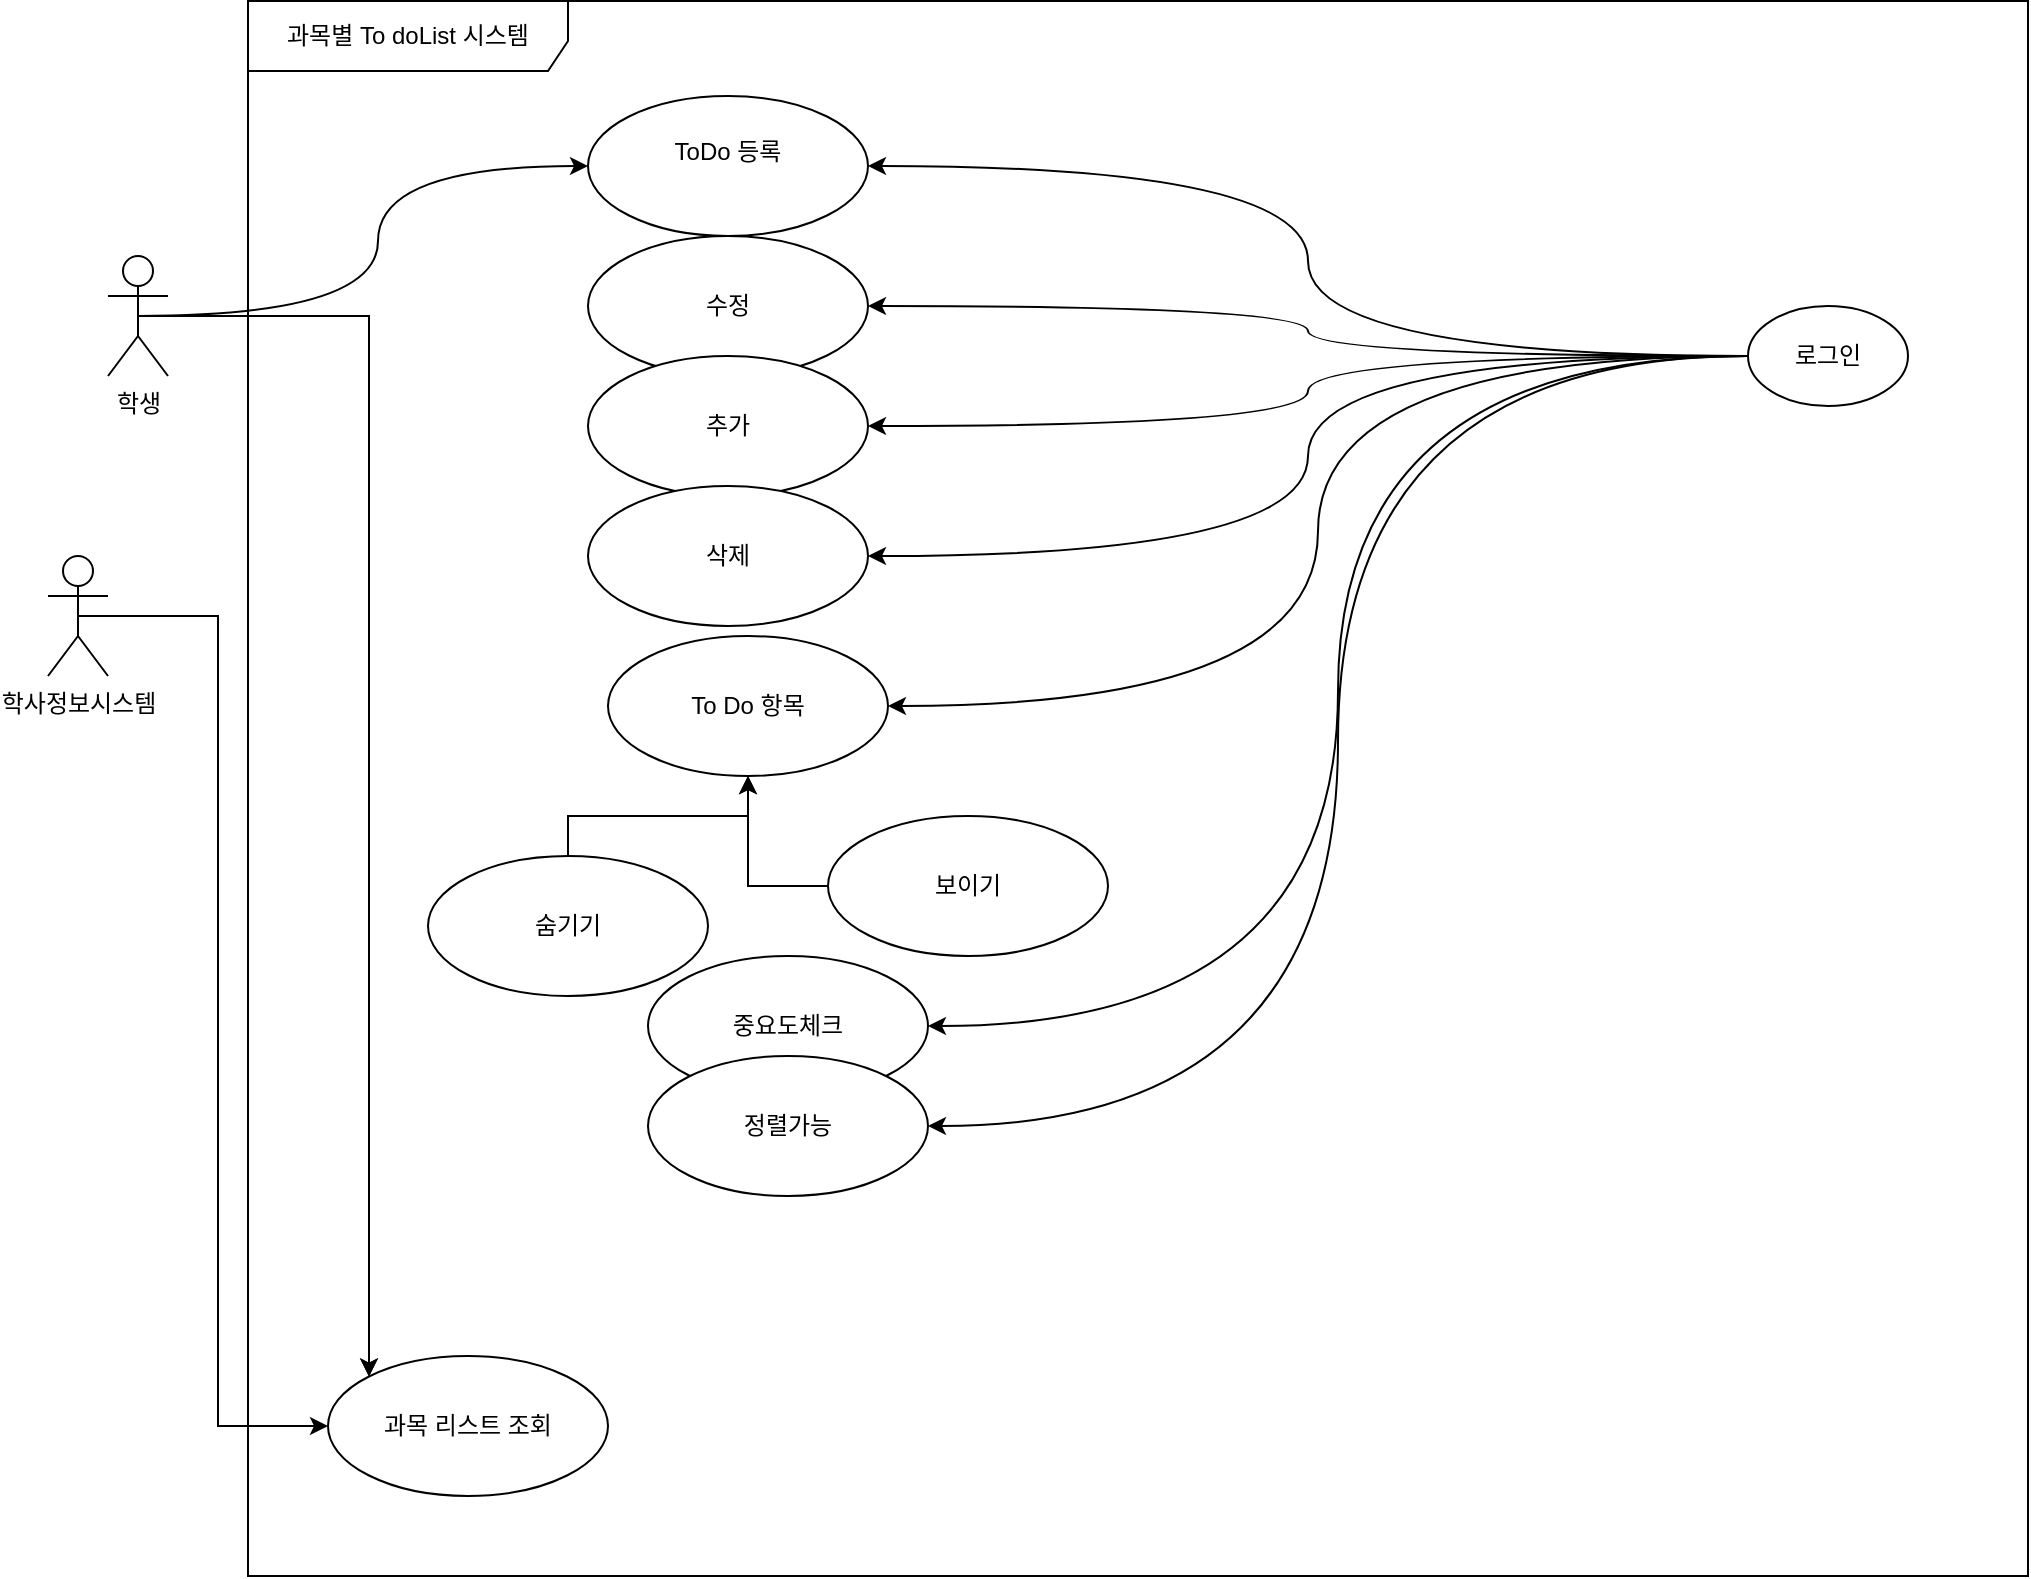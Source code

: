 <mxfile version="24.8.4">
  <diagram name="페이지-1" id="zLDG6PGTuD3OFIEH7AD8">
    <mxGraphModel dx="1050" dy="522" grid="1" gridSize="10" guides="1" tooltips="1" connect="1" arrows="1" fold="1" page="1" pageScale="1" pageWidth="850" pageHeight="1100" math="0" shadow="0">
      <root>
        <mxCell id="0" />
        <mxCell id="1" parent="0" />
        <mxCell id="EN1RqwOB0s-N4DpJ5f6v-1" style="edgeStyle=orthogonalEdgeStyle;rounded=0;orthogonalLoop=1;jettySize=auto;html=1;entryX=0;entryY=0;entryDx=0;entryDy=0;" parent="1" source="hAZ7BS8OIwkYzedntqdI-1" target="QbLjZGvhFdgdJ97sdlxq-29" edge="1">
          <mxGeometry relative="1" as="geometry" />
        </mxCell>
        <mxCell id="QbLjZGvhFdgdJ97sdlxq-31" style="edgeStyle=orthogonalEdgeStyle;rounded=0;orthogonalLoop=1;jettySize=auto;html=1;exitX=0.5;exitY=0.5;exitDx=0;exitDy=0;exitPerimeter=0;entryX=0;entryY=0;entryDx=0;entryDy=0;" parent="1" source="hAZ7BS8OIwkYzedntqdI-1" target="QbLjZGvhFdgdJ97sdlxq-29" edge="1">
          <mxGeometry relative="1" as="geometry" />
        </mxCell>
        <mxCell id="22ACAWzlT_3zaiU07irZ-31" style="edgeStyle=orthogonalEdgeStyle;rounded=0;orthogonalLoop=1;jettySize=auto;html=1;exitX=0.5;exitY=0.5;exitDx=0;exitDy=0;exitPerimeter=0;entryX=0;entryY=0.5;entryDx=0;entryDy=0;curved=1;" edge="1" parent="1" source="hAZ7BS8OIwkYzedntqdI-1" target="yUfuFuD09PTQG4UZW8ii-1">
          <mxGeometry relative="1" as="geometry" />
        </mxCell>
        <mxCell id="hAZ7BS8OIwkYzedntqdI-1" value="학생" style="shape=umlActor;verticalLabelPosition=bottom;verticalAlign=top;html=1;outlineConnect=0;" parent="1" vertex="1">
          <mxGeometry x="80" y="140" width="30" height="60" as="geometry" />
        </mxCell>
        <mxCell id="QbLjZGvhFdgdJ97sdlxq-30" style="edgeStyle=orthogonalEdgeStyle;rounded=0;orthogonalLoop=1;jettySize=auto;html=1;exitX=0.5;exitY=0.5;exitDx=0;exitDy=0;exitPerimeter=0;entryX=0;entryY=0.5;entryDx=0;entryDy=0;" parent="1" source="hAZ7BS8OIwkYzedntqdI-2" target="QbLjZGvhFdgdJ97sdlxq-29" edge="1">
          <mxGeometry relative="1" as="geometry" />
        </mxCell>
        <mxCell id="hAZ7BS8OIwkYzedntqdI-2" value="학사정보시스템" style="shape=umlActor;verticalLabelPosition=bottom;verticalAlign=top;html=1;outlineConnect=0;" parent="1" vertex="1">
          <mxGeometry x="50" y="290" width="30" height="60" as="geometry" />
        </mxCell>
        <mxCell id="yUfuFuD09PTQG4UZW8ii-1" value="ToDo 등록&lt;div&gt;&lt;br&gt;&lt;/div&gt;" style="ellipse;whiteSpace=wrap;html=1;strokeColor=default;align=center;verticalAlign=middle;fontFamily=Helvetica;fontSize=12;fontColor=default;fillColor=default;" parent="1" vertex="1">
          <mxGeometry x="320" y="60" width="140" height="70" as="geometry" />
        </mxCell>
        <mxCell id="22ACAWzlT_3zaiU07irZ-18" style="edgeStyle=orthogonalEdgeStyle;rounded=0;orthogonalLoop=1;jettySize=auto;html=1;exitX=0;exitY=0.5;exitDx=0;exitDy=0;entryX=1;entryY=0.5;entryDx=0;entryDy=0;curved=1;" edge="1" parent="1" source="QbLjZGvhFdgdJ97sdlxq-7" target="yUfuFuD09PTQG4UZW8ii-1">
          <mxGeometry relative="1" as="geometry" />
        </mxCell>
        <mxCell id="22ACAWzlT_3zaiU07irZ-20" style="edgeStyle=orthogonalEdgeStyle;rounded=0;orthogonalLoop=1;jettySize=auto;html=1;exitX=0;exitY=0.5;exitDx=0;exitDy=0;curved=1;" edge="1" parent="1" source="QbLjZGvhFdgdJ97sdlxq-7" target="22ACAWzlT_3zaiU07irZ-1">
          <mxGeometry relative="1" as="geometry" />
        </mxCell>
        <mxCell id="22ACAWzlT_3zaiU07irZ-21" style="edgeStyle=orthogonalEdgeStyle;rounded=0;orthogonalLoop=1;jettySize=auto;html=1;exitX=0;exitY=0.5;exitDx=0;exitDy=0;curved=1;" edge="1" parent="1" source="QbLjZGvhFdgdJ97sdlxq-7" target="22ACAWzlT_3zaiU07irZ-11">
          <mxGeometry relative="1" as="geometry" />
        </mxCell>
        <mxCell id="22ACAWzlT_3zaiU07irZ-22" style="edgeStyle=orthogonalEdgeStyle;rounded=0;orthogonalLoop=1;jettySize=auto;html=1;exitX=0;exitY=0.5;exitDx=0;exitDy=0;entryX=1;entryY=0.5;entryDx=0;entryDy=0;curved=1;" edge="1" parent="1" source="QbLjZGvhFdgdJ97sdlxq-7" target="22ACAWzlT_3zaiU07irZ-12">
          <mxGeometry relative="1" as="geometry" />
        </mxCell>
        <mxCell id="22ACAWzlT_3zaiU07irZ-29" style="edgeStyle=orthogonalEdgeStyle;rounded=0;orthogonalLoop=1;jettySize=auto;html=1;exitX=0;exitY=0.5;exitDx=0;exitDy=0;entryX=1;entryY=0.5;entryDx=0;entryDy=0;curved=1;" edge="1" parent="1" source="QbLjZGvhFdgdJ97sdlxq-7" target="22ACAWzlT_3zaiU07irZ-4">
          <mxGeometry relative="1" as="geometry" />
        </mxCell>
        <mxCell id="22ACAWzlT_3zaiU07irZ-30" style="edgeStyle=orthogonalEdgeStyle;rounded=0;orthogonalLoop=1;jettySize=auto;html=1;exitX=0;exitY=0.5;exitDx=0;exitDy=0;entryX=1;entryY=0.5;entryDx=0;entryDy=0;curved=1;" edge="1" parent="1" source="QbLjZGvhFdgdJ97sdlxq-7" target="22ACAWzlT_3zaiU07irZ-6">
          <mxGeometry relative="1" as="geometry" />
        </mxCell>
        <mxCell id="22ACAWzlT_3zaiU07irZ-32" style="edgeStyle=orthogonalEdgeStyle;rounded=0;orthogonalLoop=1;jettySize=auto;html=1;exitX=0;exitY=0.5;exitDx=0;exitDy=0;entryX=1;entryY=0.5;entryDx=0;entryDy=0;curved=1;" edge="1" parent="1" source="QbLjZGvhFdgdJ97sdlxq-7" target="QbLjZGvhFdgdJ97sdlxq-22">
          <mxGeometry relative="1" as="geometry" />
        </mxCell>
        <mxCell id="QbLjZGvhFdgdJ97sdlxq-7" value="로그인" style="ellipse;whiteSpace=wrap;html=1;strokeColor=default;align=center;verticalAlign=middle;fontFamily=Helvetica;fontSize=12;fontColor=default;fillColor=default;" parent="1" vertex="1">
          <mxGeometry x="900" y="165" width="80" height="50" as="geometry" />
        </mxCell>
        <mxCell id="QbLjZGvhFdgdJ97sdlxq-22" value="To Do 항목" style="ellipse;whiteSpace=wrap;html=1;strokeColor=default;align=center;verticalAlign=middle;fontFamily=Helvetica;fontSize=12;fontColor=default;fillColor=default;" parent="1" vertex="1">
          <mxGeometry x="330" y="330" width="140" height="70" as="geometry" />
        </mxCell>
        <mxCell id="QbLjZGvhFdgdJ97sdlxq-25" value="과목별 To doList 시스템" style="shape=umlFrame;whiteSpace=wrap;html=1;pointerEvents=0;width=160;height=35;" parent="1" vertex="1">
          <mxGeometry x="150" y="12.5" width="890" height="787.5" as="geometry" />
        </mxCell>
        <mxCell id="QbLjZGvhFdgdJ97sdlxq-29" value="과목 리스트 조회" style="ellipse;whiteSpace=wrap;html=1;strokeColor=default;align=center;verticalAlign=middle;fontFamily=Helvetica;fontSize=12;fontColor=default;fillColor=default;" parent="1" vertex="1">
          <mxGeometry x="190" y="690" width="140" height="70" as="geometry" />
        </mxCell>
        <mxCell id="22ACAWzlT_3zaiU07irZ-1" value="수정" style="ellipse;whiteSpace=wrap;html=1;" vertex="1" parent="1">
          <mxGeometry x="320" y="130" width="140" height="70" as="geometry" />
        </mxCell>
        <mxCell id="22ACAWzlT_3zaiU07irZ-9" style="edgeStyle=orthogonalEdgeStyle;rounded=0;orthogonalLoop=1;jettySize=auto;html=1;exitX=0;exitY=0.5;exitDx=0;exitDy=0;" edge="1" parent="1" source="22ACAWzlT_3zaiU07irZ-2" target="QbLjZGvhFdgdJ97sdlxq-22">
          <mxGeometry relative="1" as="geometry" />
        </mxCell>
        <mxCell id="22ACAWzlT_3zaiU07irZ-2" value="보이기" style="ellipse;whiteSpace=wrap;html=1;" vertex="1" parent="1">
          <mxGeometry x="440" y="420" width="140" height="70" as="geometry" />
        </mxCell>
        <mxCell id="22ACAWzlT_3zaiU07irZ-34" style="edgeStyle=orthogonalEdgeStyle;rounded=0;orthogonalLoop=1;jettySize=auto;html=1;exitX=0.5;exitY=0;exitDx=0;exitDy=0;entryX=0.5;entryY=1;entryDx=0;entryDy=0;" edge="1" parent="1" source="22ACAWzlT_3zaiU07irZ-3" target="QbLjZGvhFdgdJ97sdlxq-22">
          <mxGeometry relative="1" as="geometry" />
        </mxCell>
        <mxCell id="22ACAWzlT_3zaiU07irZ-3" value="숨기기" style="ellipse;whiteSpace=wrap;html=1;" vertex="1" parent="1">
          <mxGeometry x="240" y="440" width="140" height="70" as="geometry" />
        </mxCell>
        <mxCell id="22ACAWzlT_3zaiU07irZ-4" value="중요도체크" style="ellipse;whiteSpace=wrap;html=1;" vertex="1" parent="1">
          <mxGeometry x="350" y="490" width="140" height="70" as="geometry" />
        </mxCell>
        <mxCell id="22ACAWzlT_3zaiU07irZ-6" value="정렬가능" style="ellipse;whiteSpace=wrap;html=1;" vertex="1" parent="1">
          <mxGeometry x="350" y="540" width="140" height="70" as="geometry" />
        </mxCell>
        <mxCell id="22ACAWzlT_3zaiU07irZ-11" value="추가" style="ellipse;whiteSpace=wrap;html=1;" vertex="1" parent="1">
          <mxGeometry x="320" y="190" width="140" height="70" as="geometry" />
        </mxCell>
        <mxCell id="22ACAWzlT_3zaiU07irZ-12" value="삭제" style="ellipse;whiteSpace=wrap;html=1;" vertex="1" parent="1">
          <mxGeometry x="320" y="255" width="140" height="70" as="geometry" />
        </mxCell>
      </root>
    </mxGraphModel>
  </diagram>
</mxfile>
